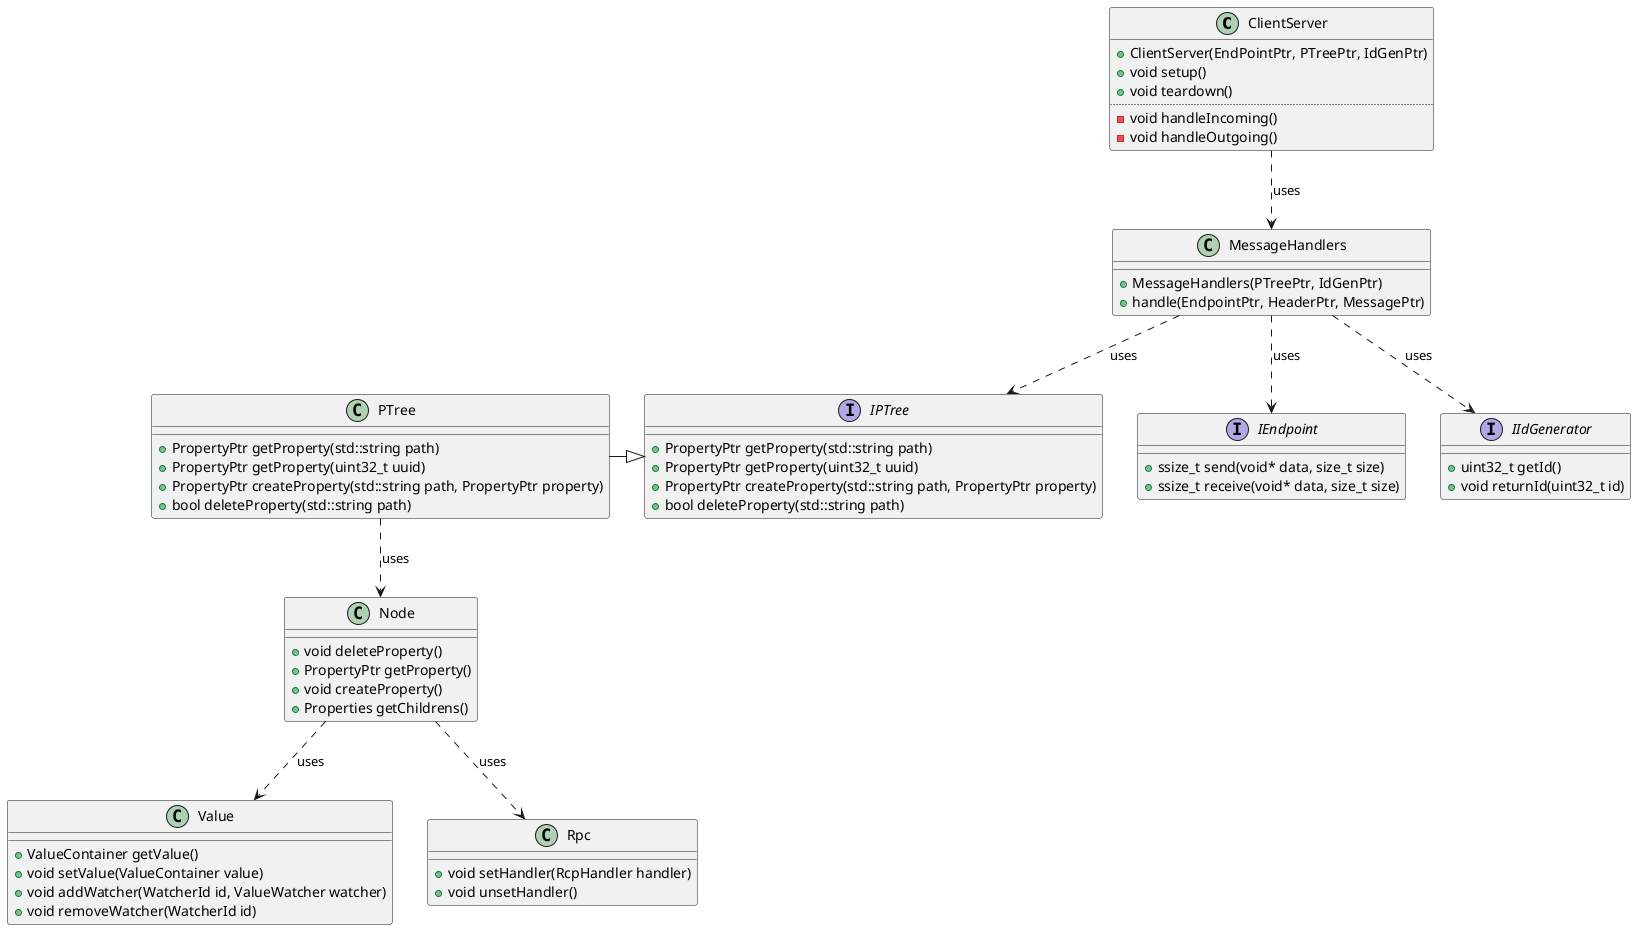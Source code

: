@startuml
class ClientServer {
    +ClientServer(EndPointPtr, PTreePtr, IdGenPtr)
    +void setup()
    +void teardown()
    ..
    -void handleIncoming()
    -void handleOutgoing()
}

class MessageHandlers {
    +MessageHandlers(PTreePtr, IdGenPtr)
    +handle(EndpointPtr, HeaderPtr, MessagePtr)
}
MessageHandlers ..> IEndpoint : uses
MessageHandlers ..> IPTree : uses
MessageHandlers ..> IIdGenerator : uses
interface IEndpoint{
    +ssize_t send(void* data, size_t size)
    +ssize_t receive(void* data, size_t size)
}
ClientServer ..> MessageHandlers : uses

interface IIdGenerator{
    +uint32_t getId()
    +void returnId(uint32_t id)
}

interface IPTree{
    +PropertyPtr getProperty(std::string path)
    +PropertyPtr getProperty(uint32_t uuid)
    +PropertyPtr createProperty(std::string path, PropertyPtr property)
    +bool deleteProperty(std::string path)
}

class PTree{
    +PropertyPtr getProperty(std::string path)
    +PropertyPtr getProperty(uint32_t uuid)
    +PropertyPtr createProperty(std::string path, PropertyPtr property)
    +bool deleteProperty(std::string path)
}
PTree -|>  IPTree


class Node{
    +void deleteProperty()
    +PropertyPtr getProperty()
    +void createProperty()
    +Properties getChildrens()
}
PTree ..> Node : uses

class Value{
    +ValueContainer getValue()
    +void setValue(ValueContainer value)
    +void addWatcher(WatcherId id, ValueWatcher watcher)
    +void removeWatcher(WatcherId id)
}
Node ..> Value : uses

class Rpc{
    +void setHandler(RcpHandler handler)
    +void unsetHandler()
}

Node ..> Rpc : uses

@enduml
